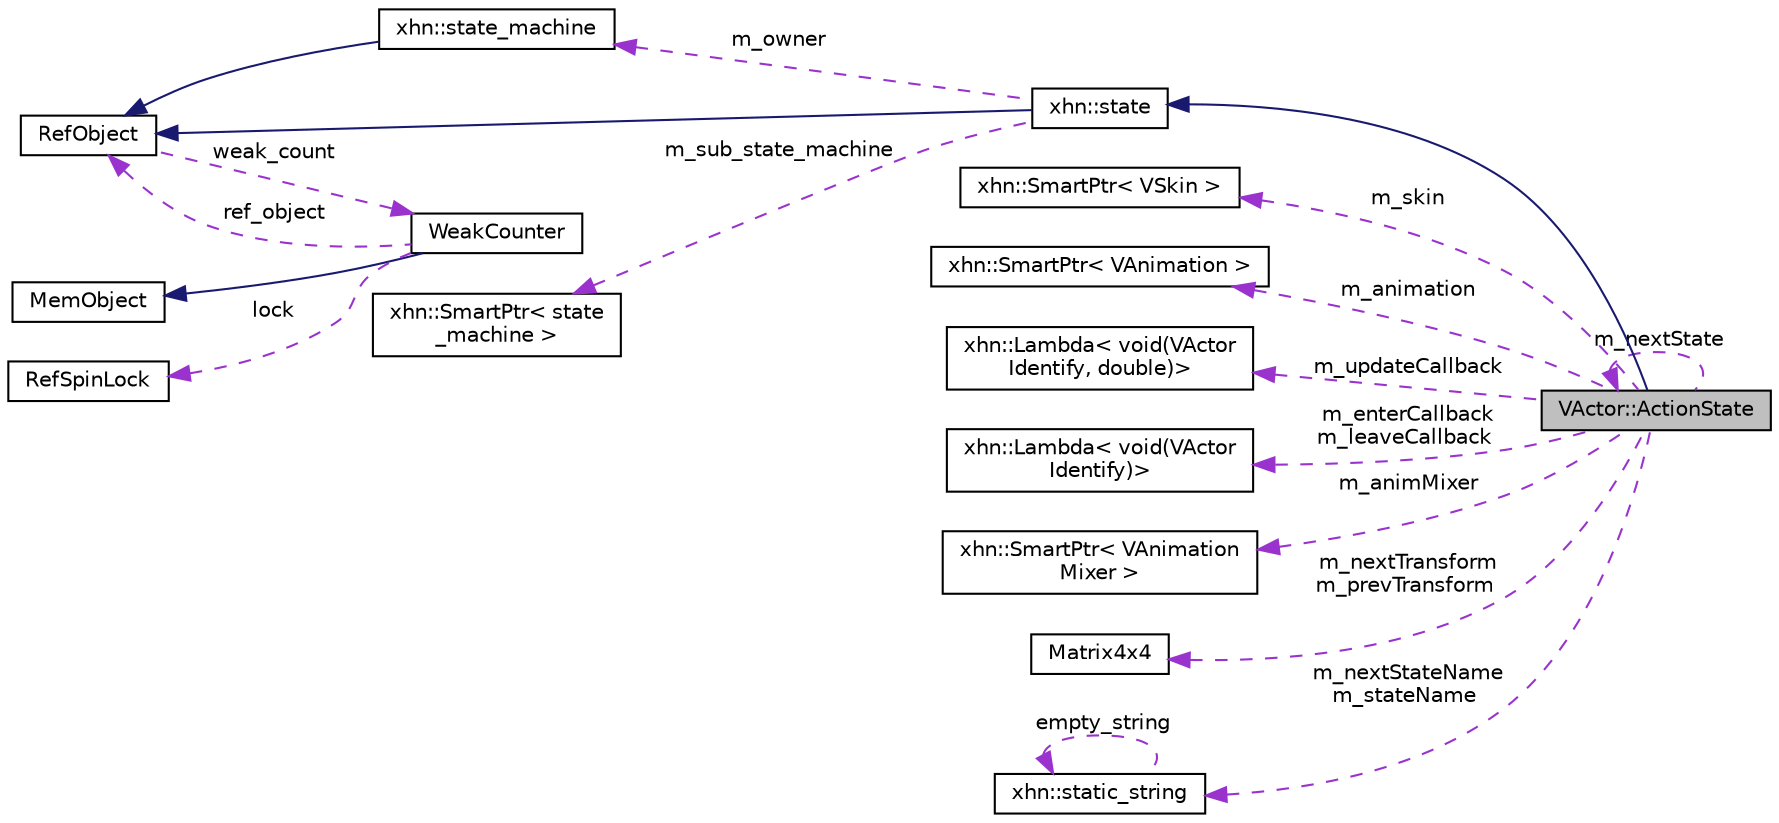 digraph "VActor::ActionState"
{
  edge [fontname="Helvetica",fontsize="10",labelfontname="Helvetica",labelfontsize="10"];
  node [fontname="Helvetica",fontsize="10",shape=record];
  rankdir="LR";
  Node1 [label="VActor::ActionState",height=0.2,width=0.4,color="black", fillcolor="grey75", style="filled", fontcolor="black"];
  Node2 -> Node1 [dir="back",color="midnightblue",fontsize="10",style="solid",fontname="Helvetica"];
  Node2 [label="xhn::state",height=0.2,width=0.4,color="black", fillcolor="white", style="filled",URL="$classxhn_1_1state.html",tooltip="state "];
  Node3 -> Node2 [dir="back",color="midnightblue",fontsize="10",style="solid",fontname="Helvetica"];
  Node3 [label="RefObject",height=0.2,width=0.4,color="black", fillcolor="white", style="filled",URL="$class_ref_object.html"];
  Node4 -> Node3 [dir="back",color="darkorchid3",fontsize="10",style="dashed",label=" weak_count" ,fontname="Helvetica"];
  Node4 [label="WeakCounter",height=0.2,width=0.4,color="black", fillcolor="white", style="filled",URL="$class_weak_counter.html",tooltip="WeakCounter. "];
  Node5 -> Node4 [dir="back",color="midnightblue",fontsize="10",style="solid",fontname="Helvetica"];
  Node5 [label="MemObject",height=0.2,width=0.4,color="black", fillcolor="white", style="filled",URL="$class_mem_object.html"];
  Node6 -> Node4 [dir="back",color="darkorchid3",fontsize="10",style="dashed",label=" lock" ,fontname="Helvetica"];
  Node6 [label="RefSpinLock",height=0.2,width=0.4,color="black", fillcolor="white", style="filled",URL="$class_ref_spin_lock.html"];
  Node3 -> Node4 [dir="back",color="darkorchid3",fontsize="10",style="dashed",label=" ref_object" ,fontname="Helvetica"];
  Node7 -> Node2 [dir="back",color="darkorchid3",fontsize="10",style="dashed",label=" m_owner" ,fontname="Helvetica"];
  Node7 [label="xhn::state_machine",height=0.2,width=0.4,color="black", fillcolor="white", style="filled",URL="$classxhn_1_1state__machine.html",tooltip="state_machine "];
  Node3 -> Node7 [dir="back",color="midnightblue",fontsize="10",style="solid",fontname="Helvetica"];
  Node8 -> Node2 [dir="back",color="darkorchid3",fontsize="10",style="dashed",label=" m_sub_state_machine" ,fontname="Helvetica"];
  Node8 [label="xhn::SmartPtr\< state\l_machine \>",height=0.2,width=0.4,color="black", fillcolor="white", style="filled",URL="$classxhn_1_1_smart_ptr.html"];
  Node9 -> Node1 [dir="back",color="darkorchid3",fontsize="10",style="dashed",label=" m_skin" ,fontname="Helvetica"];
  Node9 [label="xhn::SmartPtr\< VSkin \>",height=0.2,width=0.4,color="black", fillcolor="white", style="filled",URL="$classxhn_1_1_smart_ptr.html"];
  Node10 -> Node1 [dir="back",color="darkorchid3",fontsize="10",style="dashed",label=" m_animation" ,fontname="Helvetica"];
  Node10 [label="xhn::SmartPtr\< VAnimation \>",height=0.2,width=0.4,color="black", fillcolor="white", style="filled",URL="$classxhn_1_1_smart_ptr.html"];
  Node11 -> Node1 [dir="back",color="darkorchid3",fontsize="10",style="dashed",label=" m_updateCallback" ,fontname="Helvetica"];
  Node11 [label="xhn::Lambda\< void(VActor\lIdentify, double)\>",height=0.2,width=0.4,color="black", fillcolor="white", style="filled",URL="$classxhn_1_1_lambda.html"];
  Node1 -> Node1 [dir="back",color="darkorchid3",fontsize="10",style="dashed",label=" m_nextState" ,fontname="Helvetica"];
  Node12 -> Node1 [dir="back",color="darkorchid3",fontsize="10",style="dashed",label=" m_enterCallback\nm_leaveCallback" ,fontname="Helvetica"];
  Node12 [label="xhn::Lambda\< void(VActor\lIdentify)\>",height=0.2,width=0.4,color="black", fillcolor="white", style="filled",URL="$classxhn_1_1_lambda.html"];
  Node13 -> Node1 [dir="back",color="darkorchid3",fontsize="10",style="dashed",label=" m_animMixer" ,fontname="Helvetica"];
  Node13 [label="xhn::SmartPtr\< VAnimation\lMixer \>",height=0.2,width=0.4,color="black", fillcolor="white", style="filled",URL="$classxhn_1_1_smart_ptr.html"];
  Node14 -> Node1 [dir="back",color="darkorchid3",fontsize="10",style="dashed",label=" m_nextTransform\nm_prevTransform" ,fontname="Helvetica"];
  Node14 [label="Matrix4x4",height=0.2,width=0.4,color="black", fillcolor="white", style="filled",URL="$struct_matrix4x4.html"];
  Node15 -> Node1 [dir="back",color="darkorchid3",fontsize="10",style="dashed",label=" m_nextStateName\nm_stateName" ,fontname="Helvetica"];
  Node15 [label="xhn::static_string",height=0.2,width=0.4,color="black", fillcolor="white", style="filled",URL="$classxhn_1_1static__string.html"];
  Node15 -> Node15 [dir="back",color="darkorchid3",fontsize="10",style="dashed",label=" empty_string" ,fontname="Helvetica"];
}
